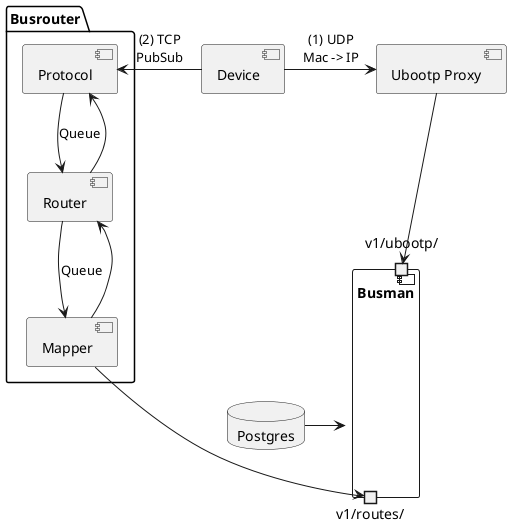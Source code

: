 @startuml
database Postgres
component Busman {
    portout "v1/routes/"
    port "v1/ubootp/"
}

package Busrouter {
    Component Protocol
    Component Router
    Component Mapper

    Protocol --> Router : Queue
    Router --> Protocol
    Router --> Mapper : Queue
    Mapper --> Router
}
component "Ubootp Proxy"



Postgres -> Busman
"Ubootp Proxy" -down-> "v1/ubootp/"
Mapper --> "v1/routes/"


component Device {

}

Device -> "Ubootp Proxy" : "(1) UDP\nMac -> IP"
Device -> "Protocol" : "(2) TCP\nPubSub"

@enduml